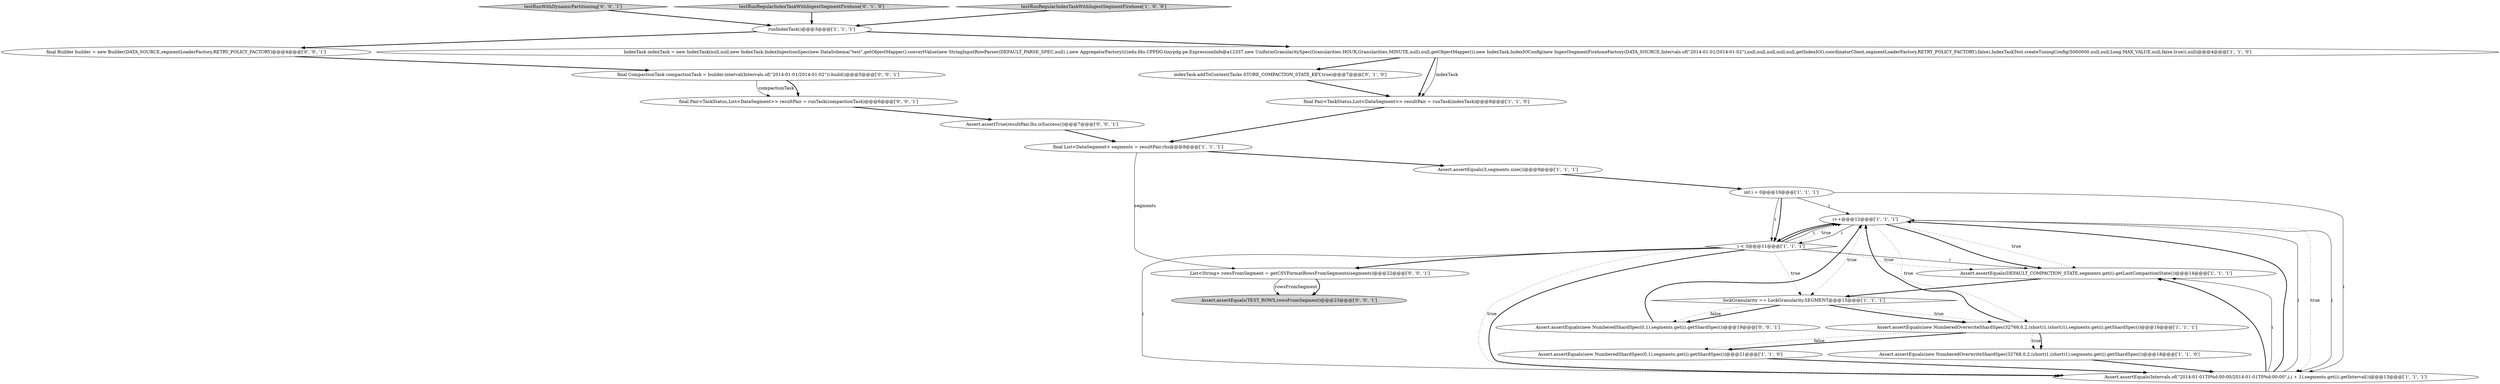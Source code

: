digraph {
15 [style = filled, label = "indexTask.addToContext(Tasks.STORE_COMPACTION_STATE_KEY,true)@@@7@@@['0', '1', '0']", fillcolor = white, shape = ellipse image = "AAA1AAABBB2BBB"];
6 [style = filled, label = "Assert.assertEquals(DEFAULT_COMPACTION_STATE,segments.get(i).getLastCompactionState())@@@14@@@['1', '1', '1']", fillcolor = white, shape = ellipse image = "AAA0AAABBB1BBB"];
22 [style = filled, label = "Assert.assertEquals(TEST_ROWS,rowsFromSegment)@@@23@@@['0', '0', '1']", fillcolor = lightgray, shape = ellipse image = "AAA0AAABBB3BBB"];
10 [style = filled, label = "Assert.assertEquals(new NumberedShardSpec(0,1),segments.get(i).getShardSpec())@@@21@@@['1', '1', '0']", fillcolor = white, shape = ellipse image = "AAA0AAABBB1BBB"];
5 [style = filled, label = "final List<DataSegment> segments = resultPair.rhs@@@8@@@['1', '1', '1']", fillcolor = white, shape = ellipse image = "AAA0AAABBB1BBB"];
17 [style = filled, label = "Assert.assertTrue(resultPair.lhs.isSuccess())@@@7@@@['0', '0', '1']", fillcolor = white, shape = ellipse image = "AAA0AAABBB3BBB"];
3 [style = filled, label = "i++@@@12@@@['1', '1', '1']", fillcolor = white, shape = ellipse image = "AAA0AAABBB1BBB"];
7 [style = filled, label = "Assert.assertEquals(new NumberedOverwriteShardSpec(32768,0,2,(short)1,(short)1),segments.get(i).getShardSpec())@@@18@@@['1', '1', '0']", fillcolor = white, shape = ellipse image = "AAA0AAABBB1BBB"];
23 [style = filled, label = "List<String> rowsFromSegment = getCSVFormatRowsFromSegments(segments)@@@22@@@['0', '0', '1']", fillcolor = white, shape = ellipse image = "AAA0AAABBB3BBB"];
19 [style = filled, label = "Assert.assertEquals(new NumberedShardSpec(0,1),segments.get(i).getShardSpec())@@@19@@@['0', '0', '1']", fillcolor = white, shape = ellipse image = "AAA0AAABBB3BBB"];
24 [style = filled, label = "final Builder builder = new Builder(DATA_SOURCE,segmentLoaderFactory,RETRY_POLICY_FACTORY)@@@4@@@['0', '0', '1']", fillcolor = white, shape = ellipse image = "AAA0AAABBB3BBB"];
9 [style = filled, label = "lockGranularity == LockGranularity.SEGMENT@@@15@@@['1', '1', '1']", fillcolor = white, shape = diamond image = "AAA0AAABBB1BBB"];
12 [style = filled, label = "i < 3@@@11@@@['1', '1', '1']", fillcolor = white, shape = diamond image = "AAA0AAABBB1BBB"];
18 [style = filled, label = "final CompactionTask compactionTask = builder.interval(Intervals.of(\"2014-01-01/2014-01-02\")).build()@@@5@@@['0', '0', '1']", fillcolor = white, shape = ellipse image = "AAA0AAABBB3BBB"];
20 [style = filled, label = "testRunWithDynamicPartitioning['0', '0', '1']", fillcolor = lightgray, shape = diamond image = "AAA0AAABBB3BBB"];
13 [style = filled, label = "final Pair<TaskStatus,List<DataSegment>> resultPair = runTask(indexTask)@@@8@@@['1', '1', '0']", fillcolor = white, shape = ellipse image = "AAA0AAABBB1BBB"];
0 [style = filled, label = "Assert.assertEquals(Intervals.of(\"2014-01-01T0%d:00:00/2014-01-01T0%d:00:00\",i,i + 1),segments.get(i).getInterval())@@@13@@@['1', '1', '1']", fillcolor = white, shape = ellipse image = "AAA0AAABBB1BBB"];
11 [style = filled, label = "IndexTask indexTask = new IndexTask(null,null,new IndexTask.IndexIngestionSpec(new DataSchema(\"test\",getObjectMapper().convertValue(new StringInputRowParser(DEFAULT_PARSE_SPEC,null),),new AggregatorFactory((((edu.fdu.CPPDG.tinypdg.pe.ExpressionInfo@a12337,new UniformGranularitySpec(Granularities.HOUR,Granularities.MINUTE,null),null,getObjectMapper()),new IndexTask.IndexIOConfig(new IngestSegmentFirehoseFactory(DATA_SOURCE,Intervals.of(\"2014-01-01/2014-01-02\"),null,null,null,null,null,getIndexIO(),coordinatorClient,segmentLoaderFactory,RETRY_POLICY_FACTORY),false),IndexTaskTest.createTuningConfig(5000000,null,null,Long.MAX_VALUE,null,false,true)),null)@@@4@@@['1', '1', '0']", fillcolor = white, shape = ellipse image = "AAA0AAABBB1BBB"];
16 [style = filled, label = "testRunRegularIndexTaskWithIngestSegmentFirehose['0', '1', '0']", fillcolor = lightgray, shape = diamond image = "AAA0AAABBB2BBB"];
2 [style = filled, label = "testRunRegularIndexTaskWithIngestSegmentFirehose['1', '0', '0']", fillcolor = lightgray, shape = diamond image = "AAA0AAABBB1BBB"];
21 [style = filled, label = "final Pair<TaskStatus,List<DataSegment>> resultPair = runTask(compactionTask)@@@6@@@['0', '0', '1']", fillcolor = white, shape = ellipse image = "AAA0AAABBB3BBB"];
4 [style = filled, label = "int i = 0@@@10@@@['1', '1', '1']", fillcolor = white, shape = ellipse image = "AAA0AAABBB1BBB"];
14 [style = filled, label = "runIndexTask()@@@3@@@['1', '1', '1']", fillcolor = white, shape = ellipse image = "AAA0AAABBB1BBB"];
1 [style = filled, label = "Assert.assertEquals(new NumberedOverwriteShardSpec(32768,0,2,(short)1,(short)1),segments.get(i).getShardSpec())@@@16@@@['1', '1', '1']", fillcolor = white, shape = ellipse image = "AAA0AAABBB1BBB"];
8 [style = filled, label = "Assert.assertEquals(3,segments.size())@@@9@@@['1', '1', '1']", fillcolor = white, shape = ellipse image = "AAA0AAABBB1BBB"];
0->6 [style = bold, label=""];
19->3 [style = bold, label=""];
12->0 [style = bold, label=""];
9->19 [style = bold, label=""];
23->22 [style = bold, label=""];
4->3 [style = solid, label="i"];
4->12 [style = solid, label="i"];
5->8 [style = bold, label=""];
1->10 [style = bold, label=""];
24->18 [style = bold, label=""];
8->4 [style = bold, label=""];
3->1 [style = dotted, label="true"];
12->0 [style = solid, label="i"];
23->22 [style = solid, label="rowsFromSegment"];
4->0 [style = solid, label="i"];
3->12 [style = solid, label="i"];
21->17 [style = bold, label=""];
1->7 [style = dotted, label="true"];
12->0 [style = dotted, label="true"];
9->1 [style = dotted, label="true"];
1->10 [style = dotted, label="false"];
14->24 [style = bold, label=""];
0->3 [style = bold, label=""];
11->15 [style = bold, label=""];
12->23 [style = bold, label=""];
14->11 [style = bold, label=""];
0->3 [style = solid, label="i"];
9->19 [style = dotted, label="false"];
3->6 [style = bold, label=""];
6->9 [style = bold, label=""];
3->0 [style = dotted, label="true"];
1->3 [style = bold, label=""];
12->9 [style = dotted, label="true"];
3->12 [style = bold, label=""];
5->23 [style = solid, label="segments"];
12->3 [style = bold, label=""];
12->3 [style = solid, label="i"];
16->14 [style = bold, label=""];
7->0 [style = bold, label=""];
0->6 [style = solid, label="i"];
3->0 [style = solid, label="i"];
3->6 [style = dotted, label="true"];
12->6 [style = solid, label="i"];
15->13 [style = bold, label=""];
11->13 [style = bold, label=""];
4->12 [style = bold, label=""];
18->21 [style = solid, label="compactionTask"];
18->21 [style = bold, label=""];
2->14 [style = bold, label=""];
1->7 [style = bold, label=""];
12->6 [style = dotted, label="true"];
20->14 [style = bold, label=""];
3->9 [style = dotted, label="true"];
9->1 [style = bold, label=""];
11->13 [style = solid, label="indexTask"];
17->5 [style = bold, label=""];
13->5 [style = bold, label=""];
10->0 [style = bold, label=""];
12->3 [style = dotted, label="true"];
}

